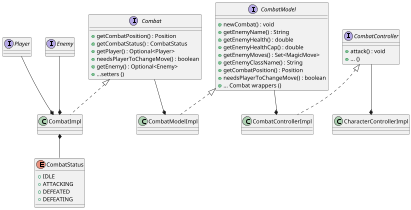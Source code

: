 @startuml CombatUml
scale 0.4

interface Combat {
    +getCombatPosition() : Position
    +getCombatStatus() : CombatStatus
    +getPlayer() : Optional<Player>
    +needsPlayerToChangeMove() : boolean
    +getEnemy() : Optional<Enemy>
    + ...setters ()
}

interface CombatModel {
    +newCombat() : void
    +getEnemyName() : String
    +getEnemyHealth() : double
    +getEnemyHealthCap() : double
    +getEnemyMoves() : Set<MagicMove>
    +getEnemyClassName() : String
    +getCombatPosition() : Position
    +needsPlayerToChangeMove() : boolean
    + ... Combat wrappers ()
}

enum CombatStatus {
    +IDLE
    +ATTACKING
    +DEFEATED
    +DEFEATING
}

interface CombatController {
    +attack() : void
    + ... ()
}

class CombatImpl implements Combat{

}

class CombatModelImpl implements CombatModel {

}

class CombatControllerImpl implements CombatController{

}

interface Player{

}

interface Enemy {

}

class CharacterControllerImpl{

}

CombatImpl *-- CombatStatus
Combat --* CombatModelImpl
CombatModel --* CombatControllerImpl 
Player --* CombatImpl
Enemy --* CombatImpl
CombatController --* CharacterControllerImpl
@enduml

